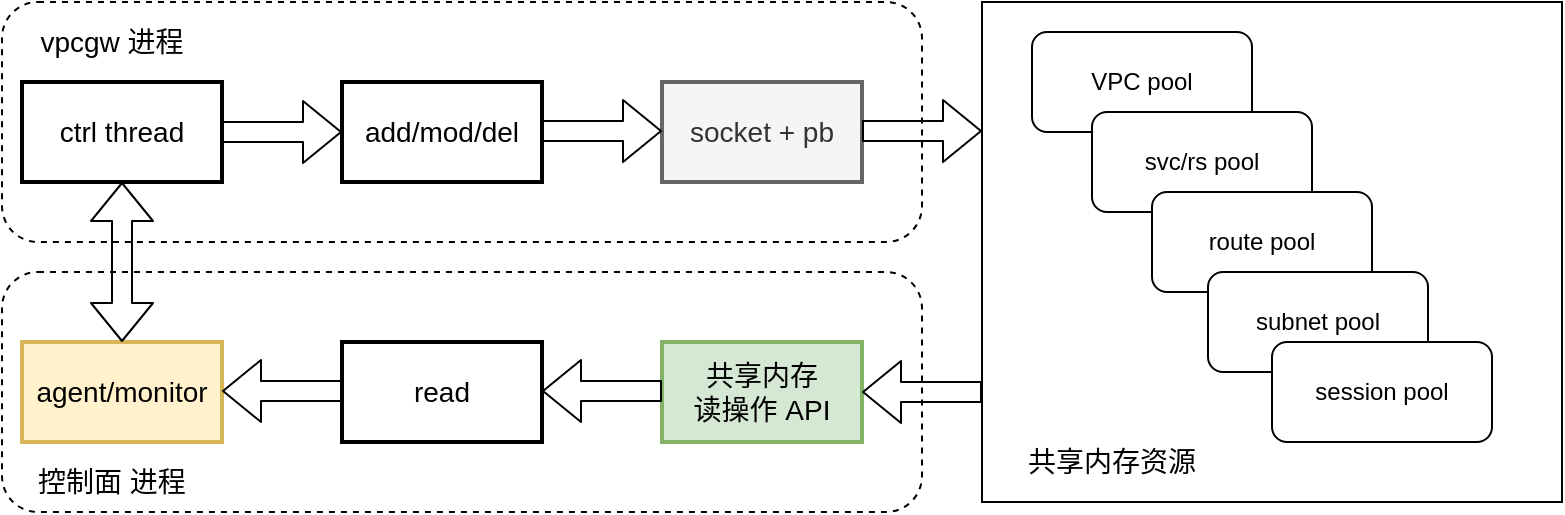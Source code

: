 <mxfile version="14.7.9" type="github">
  <diagram id="LMcJHpCCUInso4aBV7Xp" name="Page-1">
    <mxGraphModel dx="1298" dy="777" grid="1" gridSize="10" guides="1" tooltips="1" connect="1" arrows="1" fold="1" page="1" pageScale="1" pageWidth="850" pageHeight="1100" math="0" shadow="0">
      <root>
        <mxCell id="0" />
        <mxCell id="1" parent="0" />
        <mxCell id="QEVpTL4BTuPDg7btB4Uk-6" value="" style="rounded=1;whiteSpace=wrap;html=1;dashed=1;" vertex="1" parent="1">
          <mxGeometry x="20" y="455" width="460" height="120" as="geometry" />
        </mxCell>
        <mxCell id="QEVpTL4BTuPDg7btB4Uk-4" value="" style="rounded=1;whiteSpace=wrap;html=1;dashed=1;" vertex="1" parent="1">
          <mxGeometry x="20" y="320" width="460" height="120" as="geometry" />
        </mxCell>
        <mxCell id="wZGf2hzwfSQ06RNssQC4-3" value="" style="rounded=0;whiteSpace=wrap;html=1;" parent="1" vertex="1">
          <mxGeometry x="510" y="320" width="290" height="250" as="geometry" />
        </mxCell>
        <mxCell id="wZGf2hzwfSQ06RNssQC4-4" value="VPC pool" style="rounded=1;whiteSpace=wrap;html=1;" parent="1" vertex="1">
          <mxGeometry x="535" y="335" width="110" height="50" as="geometry" />
        </mxCell>
        <mxCell id="wZGf2hzwfSQ06RNssQC4-5" value="svc/rs pool" style="rounded=1;whiteSpace=wrap;html=1;" parent="1" vertex="1">
          <mxGeometry x="565" y="375" width="110" height="50" as="geometry" />
        </mxCell>
        <mxCell id="wZGf2hzwfSQ06RNssQC4-6" value="route pool" style="rounded=1;whiteSpace=wrap;html=1;" parent="1" vertex="1">
          <mxGeometry x="595" y="415" width="110" height="50" as="geometry" />
        </mxCell>
        <mxCell id="wZGf2hzwfSQ06RNssQC4-7" value="subnet pool" style="rounded=1;whiteSpace=wrap;html=1;" parent="1" vertex="1">
          <mxGeometry x="623" y="455" width="110" height="50" as="geometry" />
        </mxCell>
        <mxCell id="wZGf2hzwfSQ06RNssQC4-9" value="&lt;font style=&quot;font-size: 14px&quot;&gt;共享内存资源&lt;/font&gt;" style="text;html=1;strokeColor=none;fillColor=none;align=center;verticalAlign=middle;whiteSpace=wrap;rounded=0;strokeWidth=2;" parent="1" vertex="1">
          <mxGeometry x="510" y="540" width="130" height="20" as="geometry" />
        </mxCell>
        <mxCell id="wZGf2hzwfSQ06RNssQC4-10" value="&lt;font style=&quot;font-size: 14px&quot;&gt;ctrl thread&lt;/font&gt;" style="rounded=0;whiteSpace=wrap;html=1;strokeWidth=2;" parent="1" vertex="1">
          <mxGeometry x="30" y="360" width="100" height="50" as="geometry" />
        </mxCell>
        <mxCell id="wZGf2hzwfSQ06RNssQC4-11" value="&lt;font style=&quot;font-size: 14px&quot;&gt;add/mod/del&lt;/font&gt;" style="rounded=0;whiteSpace=wrap;html=1;strokeWidth=2;" parent="1" vertex="1">
          <mxGeometry x="190" y="360" width="100" height="50" as="geometry" />
        </mxCell>
        <mxCell id="wZGf2hzwfSQ06RNssQC4-12" value="&lt;font style=&quot;font-size: 14px&quot;&gt;socket + pb&lt;/font&gt;" style="rounded=0;whiteSpace=wrap;html=1;strokeWidth=2;fillColor=#f5f5f5;strokeColor=#666666;fontColor=#333333;" parent="1" vertex="1">
          <mxGeometry x="350" y="360" width="100" height="50" as="geometry" />
        </mxCell>
        <mxCell id="wZGf2hzwfSQ06RNssQC4-13" value="&lt;font style=&quot;font-size: 14px&quot;&gt;agent/monitor&lt;/font&gt;" style="rounded=0;whiteSpace=wrap;html=1;strokeWidth=2;fillColor=#fff2cc;strokeColor=#d6b656;" parent="1" vertex="1">
          <mxGeometry x="30" y="490" width="100" height="50" as="geometry" />
        </mxCell>
        <mxCell id="wZGf2hzwfSQ06RNssQC4-14" value="&lt;font style=&quot;font-size: 14px&quot;&gt;read&lt;/font&gt;" style="rounded=0;whiteSpace=wrap;html=1;strokeWidth=2;" parent="1" vertex="1">
          <mxGeometry x="190" y="490" width="100" height="50" as="geometry" />
        </mxCell>
        <mxCell id="wZGf2hzwfSQ06RNssQC4-15" value="&lt;span style=&quot;font-size: 14px&quot;&gt;共享内存 &lt;br&gt;读操作 API&lt;/span&gt;" style="rounded=0;whiteSpace=wrap;html=1;strokeWidth=2;fillColor=#d5e8d4;strokeColor=#82b366;" parent="1" vertex="1">
          <mxGeometry x="350" y="490" width="100" height="50" as="geometry" />
        </mxCell>
        <mxCell id="wZGf2hzwfSQ06RNssQC4-17" value="" style="shape=flexArrow;endArrow=classic;html=1;entryX=0;entryY=0.5;entryDx=0;entryDy=0;exitX=1;exitY=0.5;exitDx=0;exitDy=0;" parent="1" source="wZGf2hzwfSQ06RNssQC4-10" target="wZGf2hzwfSQ06RNssQC4-11" edge="1">
          <mxGeometry width="50" height="50" relative="1" as="geometry">
            <mxPoint x="130" y="410" as="sourcePoint" />
            <mxPoint x="180" y="360" as="targetPoint" />
          </mxGeometry>
        </mxCell>
        <mxCell id="wZGf2hzwfSQ06RNssQC4-18" value="" style="shape=flexArrow;endArrow=classic;html=1;entryX=0;entryY=0.5;entryDx=0;entryDy=0;exitX=1;exitY=0.5;exitDx=0;exitDy=0;" parent="1" edge="1">
          <mxGeometry width="50" height="50" relative="1" as="geometry">
            <mxPoint x="290" y="384.5" as="sourcePoint" />
            <mxPoint x="350" y="384.5" as="targetPoint" />
          </mxGeometry>
        </mxCell>
        <mxCell id="wZGf2hzwfSQ06RNssQC4-19" value="" style="shape=flexArrow;endArrow=classic;html=1;entryX=0;entryY=0.5;entryDx=0;entryDy=0;exitX=1;exitY=0.5;exitDx=0;exitDy=0;" parent="1" edge="1">
          <mxGeometry width="50" height="50" relative="1" as="geometry">
            <mxPoint x="450" y="384.5" as="sourcePoint" />
            <mxPoint x="510" y="384.5" as="targetPoint" />
          </mxGeometry>
        </mxCell>
        <mxCell id="wZGf2hzwfSQ06RNssQC4-24" value="" style="shape=flexArrow;endArrow=classic;html=1;entryX=1;entryY=0.5;entryDx=0;entryDy=0;" parent="1" target="wZGf2hzwfSQ06RNssQC4-15" edge="1">
          <mxGeometry width="50" height="50" relative="1" as="geometry">
            <mxPoint x="510" y="515" as="sourcePoint" />
            <mxPoint x="530" y="489" as="targetPoint" />
          </mxGeometry>
        </mxCell>
        <mxCell id="wZGf2hzwfSQ06RNssQC4-25" value="" style="shape=flexArrow;endArrow=classic;html=1;entryX=1;entryY=0.5;entryDx=0;entryDy=0;" parent="1" edge="1">
          <mxGeometry width="50" height="50" relative="1" as="geometry">
            <mxPoint x="350" y="514.5" as="sourcePoint" />
            <mxPoint x="290" y="514.5" as="targetPoint" />
          </mxGeometry>
        </mxCell>
        <mxCell id="wZGf2hzwfSQ06RNssQC4-26" value="" style="shape=flexArrow;endArrow=classic;html=1;entryX=1;entryY=0.5;entryDx=0;entryDy=0;" parent="1" edge="1">
          <mxGeometry width="50" height="50" relative="1" as="geometry">
            <mxPoint x="190" y="514.5" as="sourcePoint" />
            <mxPoint x="130" y="514.5" as="targetPoint" />
          </mxGeometry>
        </mxCell>
        <mxCell id="wZGf2hzwfSQ06RNssQC4-27" value="" style="shape=flexArrow;endArrow=classic;startArrow=classic;html=1;entryX=0.5;entryY=1;entryDx=0;entryDy=0;exitX=0.5;exitY=0;exitDx=0;exitDy=0;" parent="1" source="wZGf2hzwfSQ06RNssQC4-13" target="wZGf2hzwfSQ06RNssQC4-10" edge="1">
          <mxGeometry width="100" height="100" relative="1" as="geometry">
            <mxPoint x="370" y="460" as="sourcePoint" />
            <mxPoint x="470" y="360" as="targetPoint" />
          </mxGeometry>
        </mxCell>
        <mxCell id="QEVpTL4BTuPDg7btB4Uk-2" value="session pool" style="rounded=1;whiteSpace=wrap;html=1;" vertex="1" parent="1">
          <mxGeometry x="655" y="490" width="110" height="50" as="geometry" />
        </mxCell>
        <mxCell id="QEVpTL4BTuPDg7btB4Uk-5" value="&lt;font style=&quot;font-size: 14px&quot;&gt;vpcgw 进程&lt;/font&gt;" style="text;html=1;strokeColor=none;fillColor=none;align=center;verticalAlign=middle;whiteSpace=wrap;rounded=0;" vertex="1" parent="1">
          <mxGeometry x="30" y="330" width="90" height="20" as="geometry" />
        </mxCell>
        <mxCell id="QEVpTL4BTuPDg7btB4Uk-7" value="&lt;font style=&quot;font-size: 14px&quot;&gt;控制面 进程&lt;/font&gt;" style="text;html=1;strokeColor=none;fillColor=none;align=center;verticalAlign=middle;whiteSpace=wrap;rounded=0;" vertex="1" parent="1">
          <mxGeometry x="30" y="550" width="90" height="20" as="geometry" />
        </mxCell>
      </root>
    </mxGraphModel>
  </diagram>
</mxfile>
